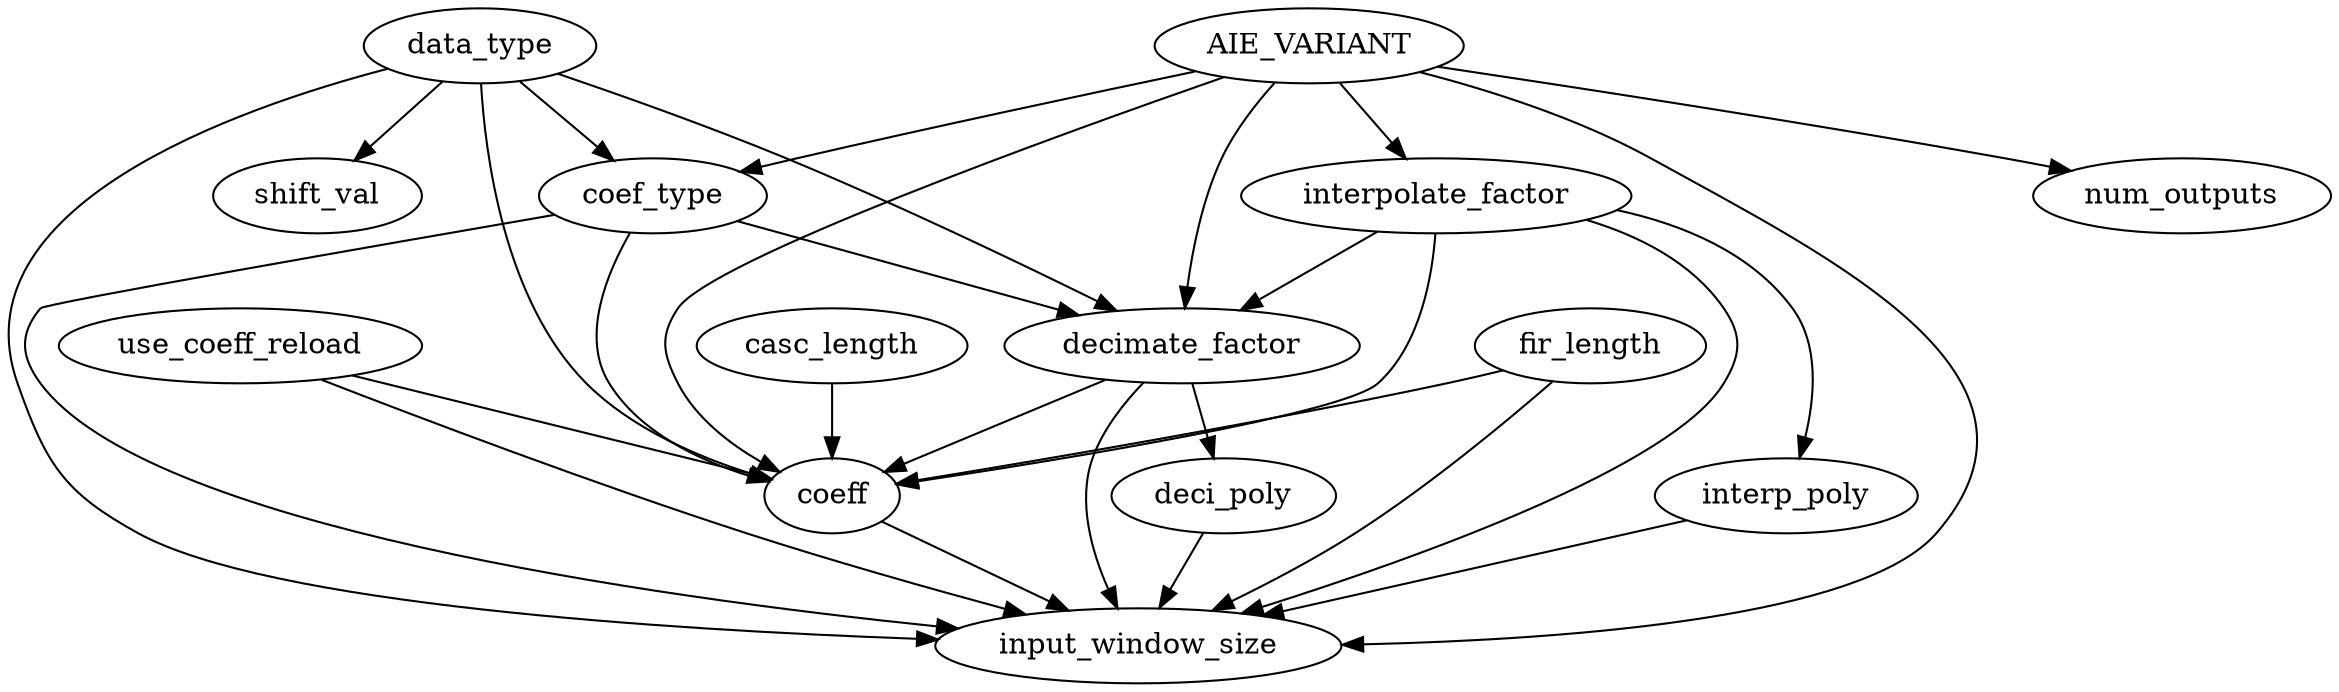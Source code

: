digraph G {
decimate_factor -> deci_poly;
data_type -> shift_val;
data_type -> coef_type;
AIE_VARIANT -> coef_type;
AIE_VARIANT -> num_outputs;
use_coeff_reload -> coeff;
coef_type -> coeff;
fir_length -> coeff;
data_type -> coeff;
casc_length -> coeff;
decimate_factor -> coeff;
interpolate_factor -> coeff;
AIE_VARIANT -> coeff;
data_type -> decimate_factor;
coef_type -> decimate_factor;
interpolate_factor -> decimate_factor;
AIE_VARIANT -> decimate_factor;
AIE_VARIANT -> interpolate_factor;
interpolate_factor -> interp_poly;
data_type -> input_window_size;
coef_type -> input_window_size;
use_coeff_reload -> input_window_size;
coeff -> input_window_size;
fir_length -> input_window_size;
decimate_factor -> input_window_size;
interpolate_factor -> input_window_size;
interp_poly -> input_window_size;
deci_poly -> input_window_size;
AIE_VARIANT -> input_window_size;
}
